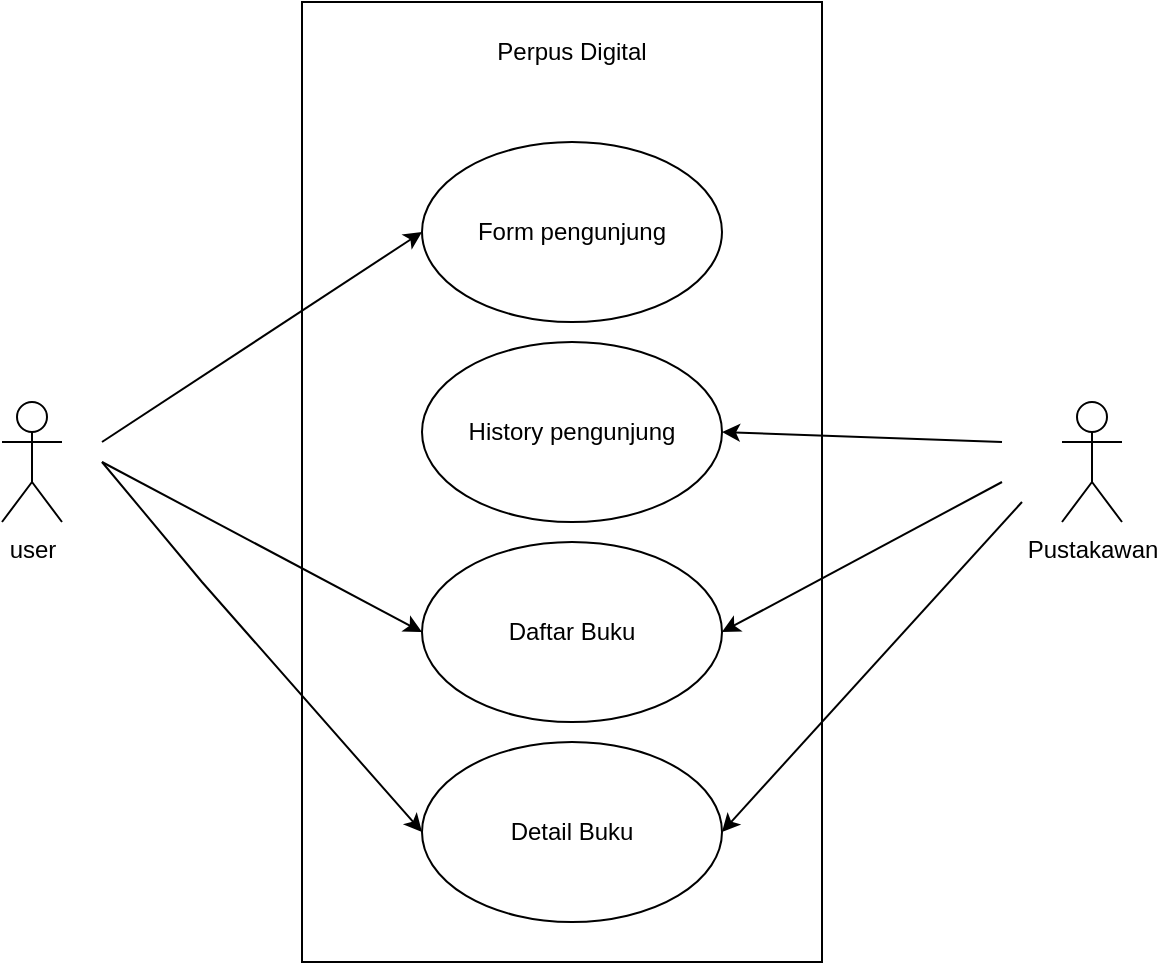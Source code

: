 <mxfile version="23.0.0" type="github">
  <diagram name="Page-1" id="6dK9vTaNsc3WpWrrGK61">
    <mxGraphModel dx="1434" dy="772" grid="1" gridSize="10" guides="1" tooltips="1" connect="1" arrows="1" fold="1" page="1" pageScale="1" pageWidth="850" pageHeight="1100" math="0" shadow="0">
      <root>
        <mxCell id="0" />
        <mxCell id="1" parent="0" />
        <mxCell id="KkVx4WjhluSuYdsRV9gN-2" value="" style="rounded=0;whiteSpace=wrap;html=1;" vertex="1" parent="1">
          <mxGeometry x="290" y="160" width="260" height="480" as="geometry" />
        </mxCell>
        <mxCell id="KkVx4WjhluSuYdsRV9gN-3" value="user" style="shape=umlActor;verticalLabelPosition=bottom;verticalAlign=top;html=1;outlineConnect=0;" vertex="1" parent="1">
          <mxGeometry x="140" y="360" width="30" height="60" as="geometry" />
        </mxCell>
        <mxCell id="KkVx4WjhluSuYdsRV9gN-4" value="Pustakawan" style="shape=umlActor;verticalLabelPosition=bottom;verticalAlign=top;html=1;outlineConnect=0;" vertex="1" parent="1">
          <mxGeometry x="670" y="360" width="30" height="60" as="geometry" />
        </mxCell>
        <mxCell id="KkVx4WjhluSuYdsRV9gN-5" value="Perpus Digital" style="text;html=1;strokeColor=none;fillColor=none;align=center;verticalAlign=middle;whiteSpace=wrap;rounded=0;" vertex="1" parent="1">
          <mxGeometry x="380" y="170" width="90" height="30" as="geometry" />
        </mxCell>
        <mxCell id="KkVx4WjhluSuYdsRV9gN-6" value="Form pengunjung" style="ellipse;whiteSpace=wrap;html=1;" vertex="1" parent="1">
          <mxGeometry x="350" y="230" width="150" height="90" as="geometry" />
        </mxCell>
        <mxCell id="KkVx4WjhluSuYdsRV9gN-8" value="History pengunjung" style="ellipse;whiteSpace=wrap;html=1;" vertex="1" parent="1">
          <mxGeometry x="350" y="330" width="150" height="90" as="geometry" />
        </mxCell>
        <mxCell id="KkVx4WjhluSuYdsRV9gN-9" value="Daftar Buku" style="ellipse;whiteSpace=wrap;html=1;" vertex="1" parent="1">
          <mxGeometry x="350" y="430" width="150" height="90" as="geometry" />
        </mxCell>
        <mxCell id="KkVx4WjhluSuYdsRV9gN-10" value="Detail Buku" style="ellipse;whiteSpace=wrap;html=1;" vertex="1" parent="1">
          <mxGeometry x="350" y="530" width="150" height="90" as="geometry" />
        </mxCell>
        <mxCell id="KkVx4WjhluSuYdsRV9gN-11" value="" style="endArrow=classic;html=1;rounded=0;entryX=0;entryY=0.5;entryDx=0;entryDy=0;" edge="1" parent="1" target="KkVx4WjhluSuYdsRV9gN-6">
          <mxGeometry width="50" height="50" relative="1" as="geometry">
            <mxPoint x="190" y="380" as="sourcePoint" />
            <mxPoint x="450" y="370" as="targetPoint" />
            <Array as="points" />
          </mxGeometry>
        </mxCell>
        <mxCell id="KkVx4WjhluSuYdsRV9gN-12" value="" style="endArrow=classic;html=1;rounded=0;entryX=0;entryY=0.5;entryDx=0;entryDy=0;" edge="1" parent="1" target="KkVx4WjhluSuYdsRV9gN-9">
          <mxGeometry width="50" height="50" relative="1" as="geometry">
            <mxPoint x="190" y="390" as="sourcePoint" />
            <mxPoint x="360" y="285" as="targetPoint" />
            <Array as="points" />
          </mxGeometry>
        </mxCell>
        <mxCell id="KkVx4WjhluSuYdsRV9gN-13" value="" style="endArrow=classic;html=1;rounded=0;entryX=0;entryY=0.5;entryDx=0;entryDy=0;" edge="1" parent="1">
          <mxGeometry width="50" height="50" relative="1" as="geometry">
            <mxPoint x="190" y="390" as="sourcePoint" />
            <mxPoint x="350" y="575" as="targetPoint" />
            <Array as="points">
              <mxPoint x="240" y="450" />
            </Array>
          </mxGeometry>
        </mxCell>
        <mxCell id="KkVx4WjhluSuYdsRV9gN-14" value="" style="endArrow=classic;html=1;rounded=0;entryX=1;entryY=0.5;entryDx=0;entryDy=0;" edge="1" parent="1" target="KkVx4WjhluSuYdsRV9gN-8">
          <mxGeometry width="50" height="50" relative="1" as="geometry">
            <mxPoint x="640" y="380" as="sourcePoint" />
            <mxPoint x="360" y="285" as="targetPoint" />
            <Array as="points" />
          </mxGeometry>
        </mxCell>
        <mxCell id="KkVx4WjhluSuYdsRV9gN-15" value="" style="endArrow=classic;html=1;rounded=0;entryX=1;entryY=0.5;entryDx=0;entryDy=0;" edge="1" parent="1" target="KkVx4WjhluSuYdsRV9gN-9">
          <mxGeometry width="50" height="50" relative="1" as="geometry">
            <mxPoint x="640" y="400" as="sourcePoint" />
            <mxPoint x="510" y="385" as="targetPoint" />
            <Array as="points" />
          </mxGeometry>
        </mxCell>
        <mxCell id="KkVx4WjhluSuYdsRV9gN-16" value="" style="endArrow=classic;html=1;rounded=0;entryX=1;entryY=0.5;entryDx=0;entryDy=0;" edge="1" parent="1" target="KkVx4WjhluSuYdsRV9gN-10">
          <mxGeometry width="50" height="50" relative="1" as="geometry">
            <mxPoint x="650" y="410" as="sourcePoint" />
            <mxPoint x="510" y="485" as="targetPoint" />
            <Array as="points" />
          </mxGeometry>
        </mxCell>
      </root>
    </mxGraphModel>
  </diagram>
</mxfile>
